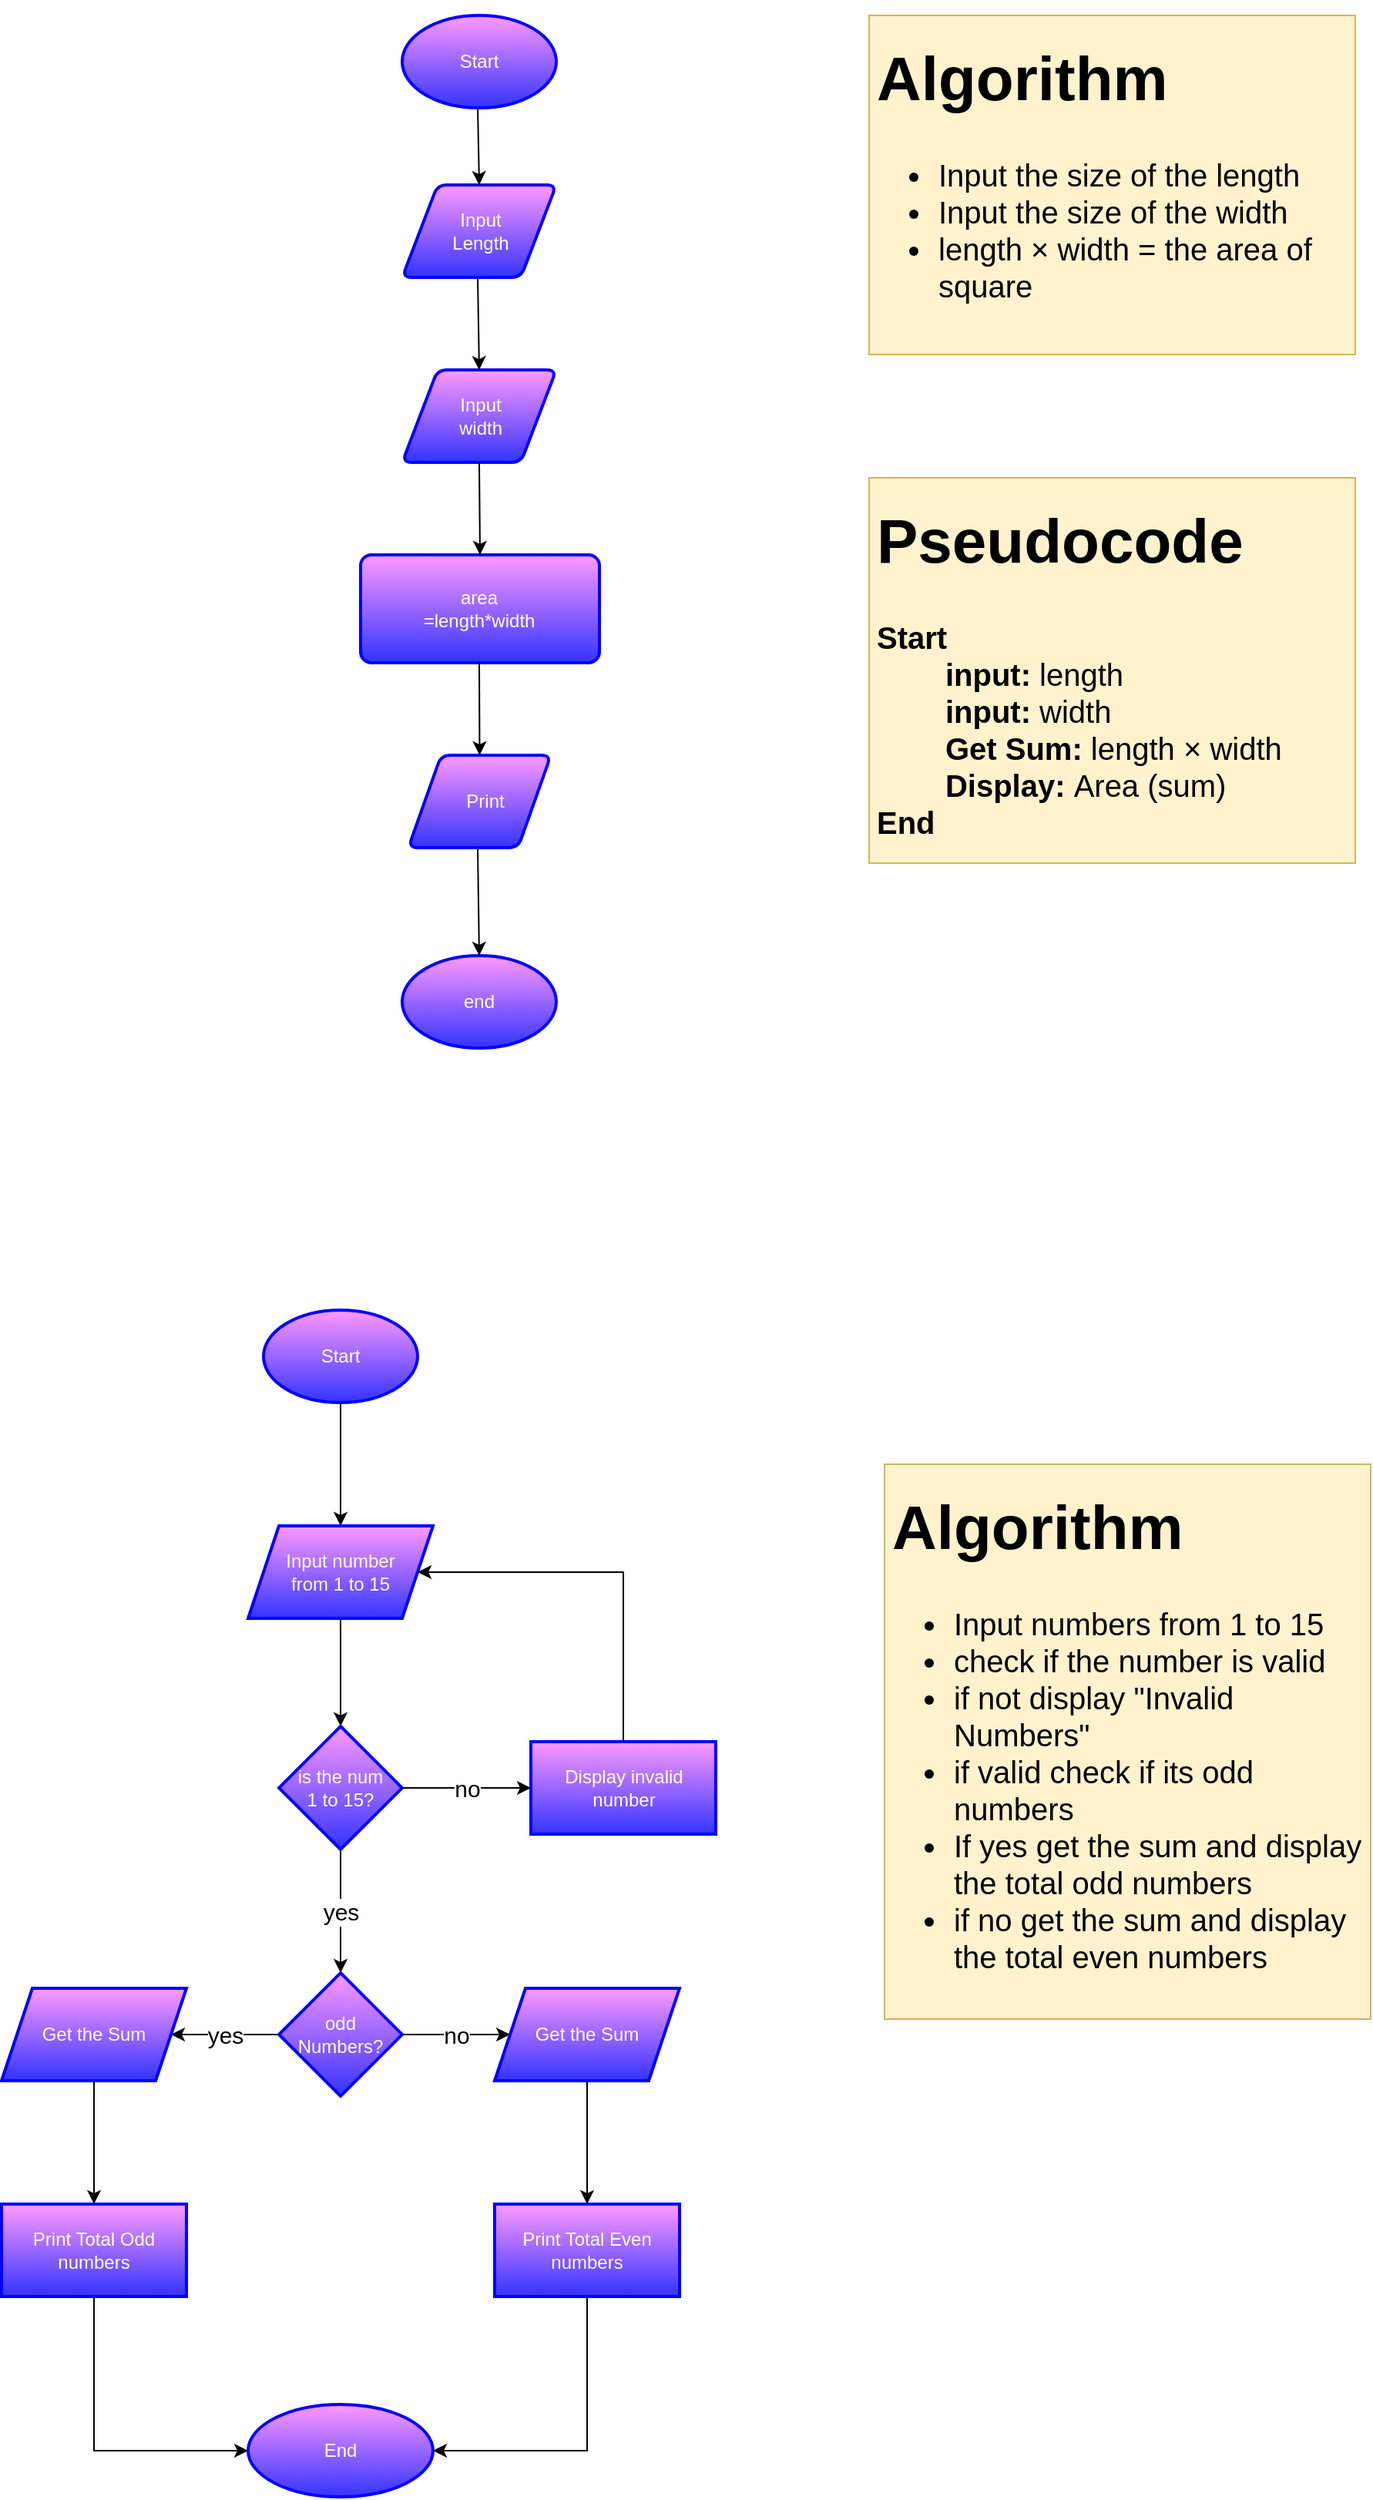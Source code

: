 <mxfile version="20.3.6" type="github"><diagram id="Z0NGanVp3dPL4eUwRF82" name="Page-1"><mxGraphModel dx="2170" dy="1150" grid="1" gridSize="10" guides="1" tooltips="1" connect="1" arrows="1" fold="1" page="1" pageScale="1" pageWidth="850" pageHeight="1100" math="0" shadow="0"><root><mxCell id="0"/><mxCell id="1" parent="0"/><mxCell id="awNwZyQskbNloVmt6hBe-3" value="" style="strokeWidth=2;html=1;shape=mxgraph.flowchart.start_1;whiteSpace=wrap;fillStyle=dots;strokeColor=#0000FF;fillColor=#FF99FF;gradientColor=#3333FF;" parent="1" vertex="1"><mxGeometry x="647" y="230" width="100" height="60" as="geometry"/></mxCell><mxCell id="awNwZyQskbNloVmt6hBe-5" value="" style="shape=parallelogram;html=1;strokeWidth=2;perimeter=parallelogramPerimeter;whiteSpace=wrap;rounded=1;arcSize=12;size=0.23;fillStyle=dots;strokeColor=#0000FF;fillColor=#FF99FF;gradientColor=#3333FF;" parent="1" vertex="1"><mxGeometry x="647" y="340" width="100" height="60" as="geometry"/></mxCell><mxCell id="awNwZyQskbNloVmt6hBe-6" value="" style="rounded=1;whiteSpace=wrap;html=1;absoluteArcSize=1;arcSize=14;strokeWidth=2;fillStyle=dots;strokeColor=#0000FF;fillColor=#FF99FF;gradientColor=#3333FF;" parent="1" vertex="1"><mxGeometry x="620" y="580" width="155" height="70" as="geometry"/></mxCell><mxCell id="awNwZyQskbNloVmt6hBe-8" value="" style="shape=parallelogram;html=1;strokeWidth=2;perimeter=parallelogramPerimeter;whiteSpace=wrap;rounded=1;arcSize=12;size=0.23;fillStyle=dots;strokeColor=#0000FF;fillColor=#FF99FF;gradientColor=#3333FF;" parent="1" vertex="1"><mxGeometry x="651" y="710" width="92.5" height="60" as="geometry"/></mxCell><mxCell id="awNwZyQskbNloVmt6hBe-9" value="" style="strokeWidth=2;html=1;shape=mxgraph.flowchart.start_1;whiteSpace=wrap;fillStyle=dots;strokeColor=#0000FF;fillColor=#FF99FF;gradientColor=#3333FF;" parent="1" vertex="1"><mxGeometry x="647" y="840" width="100" height="60" as="geometry"/></mxCell><mxCell id="awNwZyQskbNloVmt6hBe-10" value="Start" style="text;html=1;strokeColor=none;fillColor=none;align=center;verticalAlign=middle;whiteSpace=wrap;rounded=0;fillStyle=dots;fontColor=#FFFFFF;" parent="1" vertex="1"><mxGeometry x="667" y="245" width="60" height="30" as="geometry"/></mxCell><mxCell id="awNwZyQskbNloVmt6hBe-11" value="Input Length" style="text;html=1;strokeColor=none;fillColor=none;align=center;verticalAlign=middle;whiteSpace=wrap;rounded=0;fillStyle=dots;fontColor=#FFFFFF;" parent="1" vertex="1"><mxGeometry x="667.5" y="355" width="60" height="30" as="geometry"/></mxCell><mxCell id="awNwZyQskbNloVmt6hBe-13" value="" style="shape=parallelogram;html=1;strokeWidth=2;perimeter=parallelogramPerimeter;whiteSpace=wrap;rounded=1;arcSize=12;size=0.23;fillStyle=dots;strokeColor=#0000FF;fillColor=#FF99FF;gradientColor=#3333FF;" parent="1" vertex="1"><mxGeometry x="647" y="460" width="100" height="60" as="geometry"/></mxCell><mxCell id="awNwZyQskbNloVmt6hBe-14" value="Input width" style="text;html=1;strokeColor=none;fillColor=none;align=center;verticalAlign=middle;whiteSpace=wrap;rounded=0;fillStyle=dots;fontColor=#FFFFFF;" parent="1" vertex="1"><mxGeometry x="667.5" y="475" width="60" height="30" as="geometry"/></mxCell><mxCell id="awNwZyQskbNloVmt6hBe-15" value="area =length*width" style="text;html=1;strokeColor=none;fillColor=none;align=center;verticalAlign=middle;whiteSpace=wrap;rounded=0;fillStyle=dots;fontColor=#FFFFFF;" parent="1" vertex="1"><mxGeometry x="667" y="600" width="60" height="30" as="geometry"/></mxCell><mxCell id="awNwZyQskbNloVmt6hBe-16" value="Print" style="text;html=1;strokeColor=none;fillColor=none;align=center;verticalAlign=middle;whiteSpace=wrap;rounded=0;fillStyle=dots;fontColor=#FFFFFF;" parent="1" vertex="1"><mxGeometry x="670.5" y="725" width="60" height="30" as="geometry"/></mxCell><mxCell id="awNwZyQskbNloVmt6hBe-17" value="end" style="text;html=1;strokeColor=none;fillColor=none;align=center;verticalAlign=middle;whiteSpace=wrap;rounded=0;fillStyle=dots;fontColor=#FFFFFF;" parent="1" vertex="1"><mxGeometry x="666.5" y="855" width="60" height="30" as="geometry"/></mxCell><mxCell id="awNwZyQskbNloVmt6hBe-18" value="" style="endArrow=classic;html=1;rounded=0;fontColor=#FFFFFF;entryX=0.5;entryY=0;entryDx=0;entryDy=0;" parent="1" target="awNwZyQskbNloVmt6hBe-5" edge="1"><mxGeometry width="50" height="50" relative="1" as="geometry"><mxPoint x="696" y="290" as="sourcePoint"/><mxPoint x="732" y="310" as="targetPoint"/></mxGeometry></mxCell><mxCell id="awNwZyQskbNloVmt6hBe-19" value="" style="endArrow=classic;html=1;rounded=0;fontColor=#FFFFFF;entryX=0.5;entryY=0;entryDx=0;entryDy=0;" parent="1" target="awNwZyQskbNloVmt6hBe-13" edge="1"><mxGeometry width="50" height="50" relative="1" as="geometry"><mxPoint x="696" y="400.0" as="sourcePoint"/><mxPoint x="696" y="450.0" as="targetPoint"/></mxGeometry></mxCell><mxCell id="awNwZyQskbNloVmt6hBe-20" value="" style="endArrow=classic;html=1;rounded=0;fontColor=#FFFFFF;entryX=0.5;entryY=0;entryDx=0;entryDy=0;" parent="1" target="awNwZyQskbNloVmt6hBe-8" edge="1"><mxGeometry width="50" height="50" relative="1" as="geometry"><mxPoint x="697" y="650" as="sourcePoint"/><mxPoint x="702" y="680" as="targetPoint"/></mxGeometry></mxCell><mxCell id="awNwZyQskbNloVmt6hBe-21" value="" style="endArrow=classic;html=1;rounded=0;fontColor=#FFFFFF;entryX=0.5;entryY=0;entryDx=0;entryDy=0;" parent="1" target="awNwZyQskbNloVmt6hBe-6" edge="1"><mxGeometry width="50" height="50" relative="1" as="geometry"><mxPoint x="697" y="520" as="sourcePoint"/><mxPoint x="772" y="540" as="targetPoint"/></mxGeometry></mxCell><mxCell id="awNwZyQskbNloVmt6hBe-22" value="" style="endArrow=classic;html=1;rounded=0;fontColor=#FFFFFF;entryX=0.5;entryY=0;entryDx=0;entryDy=0;entryPerimeter=0;" parent="1" target="awNwZyQskbNloVmt6hBe-9" edge="1"><mxGeometry width="50" height="50" relative="1" as="geometry"><mxPoint x="696" y="770" as="sourcePoint"/><mxPoint x="696.25" y="830" as="targetPoint"/></mxGeometry></mxCell><mxCell id="bm8QYL__lu_jdWiM5B7H-17" value="&lt;h1&gt;Algorithm&lt;/h1&gt;&lt;p&gt;&lt;/p&gt;&lt;ul&gt;&lt;li&gt;Input the size of the length&lt;/li&gt;&lt;li&gt;Input the size of the width&lt;/li&gt;&lt;li&gt;length × width = the area of square&lt;/li&gt;&lt;/ul&gt;&lt;p&gt;&lt;/p&gt;" style="text;html=1;strokeColor=#d6b656;fillColor=#fff2cc;spacing=5;spacingTop=-20;whiteSpace=wrap;overflow=hidden;rounded=0;fontSize=20;" vertex="1" parent="1"><mxGeometry x="950" y="230" width="315.5" height="220" as="geometry"/></mxCell><mxCell id="bm8QYL__lu_jdWiM5B7H-18" value="&lt;h1&gt;Pseudocode&lt;/h1&gt;&lt;p&gt;&lt;/p&gt;&lt;b&gt;Start&lt;/b&gt;&lt;br&gt;&lt;b&gt;&lt;span style=&quot;white-space: pre;&quot;&gt;&#9;&lt;/span&gt;input:&amp;nbsp;&lt;/b&gt;length&lt;br&gt;&lt;b&gt;&lt;span style=&quot;white-space: pre;&quot;&gt;&#9;&lt;/span&gt;input:&amp;nbsp;&lt;/b&gt;width&lt;br&gt;&lt;b&gt;&lt;span style=&quot;white-space: pre;&quot;&gt;&#9;&lt;/span&gt;Get Sum: &lt;/b&gt;length × width&lt;br&gt;&lt;span style=&quot;white-space: pre;&quot;&gt;&#9;&lt;/span&gt;&lt;b&gt;Display: &lt;/b&gt;Area (sum)&lt;br&gt;&lt;b&gt;End&lt;/b&gt;&lt;br&gt;&lt;p&gt;&lt;/p&gt;" style="text;html=1;strokeColor=#d6b656;fillColor=#fff2cc;spacing=5;spacingTop=-20;whiteSpace=wrap;overflow=hidden;rounded=0;fontSize=20;" vertex="1" parent="1"><mxGeometry x="950" y="530" width="315.5" height="250" as="geometry"/></mxCell><mxCell id="bm8QYL__lu_jdWiM5B7H-22" value="" style="edgeStyle=orthogonalEdgeStyle;rounded=0;orthogonalLoop=1;jettySize=auto;html=1;fontSize=20;fontColor=#FFFFFF;" edge="1" parent="1" source="bm8QYL__lu_jdWiM5B7H-20" target="bm8QYL__lu_jdWiM5B7H-21"><mxGeometry relative="1" as="geometry"/></mxCell><mxCell id="bm8QYL__lu_jdWiM5B7H-20" value="&lt;font color=&quot;#ffffff&quot;&gt;Start&lt;/font&gt;" style="strokeWidth=2;html=1;shape=mxgraph.flowchart.start_1;whiteSpace=wrap;fillStyle=dots;strokeColor=#0000FF;fillColor=#FF99FF;gradientColor=#3333FF;" vertex="1" parent="1"><mxGeometry x="557" y="1070" width="100" height="60" as="geometry"/></mxCell><mxCell id="bm8QYL__lu_jdWiM5B7H-24" value="" style="edgeStyle=orthogonalEdgeStyle;rounded=0;orthogonalLoop=1;jettySize=auto;html=1;fontSize=20;fontColor=#FFFFFF;" edge="1" parent="1" source="bm8QYL__lu_jdWiM5B7H-21" target="bm8QYL__lu_jdWiM5B7H-23"><mxGeometry relative="1" as="geometry"/></mxCell><mxCell id="bm8QYL__lu_jdWiM5B7H-21" value="Input number&lt;br&gt;from 1 to 15" style="shape=parallelogram;perimeter=parallelogramPerimeter;whiteSpace=wrap;html=1;fixedSize=1;fillColor=#FF99FF;strokeColor=#0000FF;strokeWidth=2;fillStyle=dots;gradientColor=#3333FF;fontColor=#FFFFFF;" vertex="1" parent="1"><mxGeometry x="547" y="1210" width="120" height="60" as="geometry"/></mxCell><mxCell id="bm8QYL__lu_jdWiM5B7H-28" value="no" style="edgeStyle=orthogonalEdgeStyle;rounded=0;orthogonalLoop=1;jettySize=auto;html=1;labelBackgroundColor=#FFFFFF;fontSize=15;fontColor=#000000;" edge="1" parent="1" source="bm8QYL__lu_jdWiM5B7H-23" target="bm8QYL__lu_jdWiM5B7H-27"><mxGeometry relative="1" as="geometry"/></mxCell><mxCell id="bm8QYL__lu_jdWiM5B7H-33" value="yes" style="edgeStyle=orthogonalEdgeStyle;rounded=0;orthogonalLoop=1;jettySize=auto;html=1;labelBackgroundColor=#FFFFFF;fontSize=15;fontColor=#000000;" edge="1" parent="1" source="bm8QYL__lu_jdWiM5B7H-23" target="bm8QYL__lu_jdWiM5B7H-32"><mxGeometry relative="1" as="geometry"/></mxCell><mxCell id="bm8QYL__lu_jdWiM5B7H-23" value="is the num&lt;br&gt;1 to 15?" style="rhombus;whiteSpace=wrap;html=1;fillColor=#FF99FF;strokeColor=#0000FF;strokeWidth=2;fillStyle=dots;gradientColor=#3333FF;fontColor=#FFFFFF;" vertex="1" parent="1"><mxGeometry x="567" y="1340" width="80" height="80" as="geometry"/></mxCell><mxCell id="bm8QYL__lu_jdWiM5B7H-31" style="edgeStyle=orthogonalEdgeStyle;rounded=0;orthogonalLoop=1;jettySize=auto;html=1;exitX=0.5;exitY=0;exitDx=0;exitDy=0;entryX=1;entryY=0.5;entryDx=0;entryDy=0;labelBackgroundColor=#FFFFFF;fontSize=15;fontColor=#FFFFFF;" edge="1" parent="1" source="bm8QYL__lu_jdWiM5B7H-27" target="bm8QYL__lu_jdWiM5B7H-21"><mxGeometry relative="1" as="geometry"><Array as="points"><mxPoint x="790.5" y="1240"/></Array></mxGeometry></mxCell><mxCell id="bm8QYL__lu_jdWiM5B7H-27" value="Display invalid&lt;br&gt;number" style="whiteSpace=wrap;html=1;fillColor=#FF99FF;strokeColor=#0000FF;strokeWidth=2;fillStyle=dots;gradientColor=#3333FF;fontColor=#FFFFFF;" vertex="1" parent="1"><mxGeometry x="730.5" y="1350" width="120" height="60" as="geometry"/></mxCell><mxCell id="bm8QYL__lu_jdWiM5B7H-37" value="yes" style="edgeStyle=orthogonalEdgeStyle;rounded=0;orthogonalLoop=1;jettySize=auto;html=1;labelBackgroundColor=#FFFFFF;fontSize=15;fontColor=#000000;" edge="1" parent="1" source="bm8QYL__lu_jdWiM5B7H-32" target="bm8QYL__lu_jdWiM5B7H-36"><mxGeometry relative="1" as="geometry"/></mxCell><mxCell id="bm8QYL__lu_jdWiM5B7H-46" value="no" style="edgeStyle=orthogonalEdgeStyle;rounded=0;orthogonalLoop=1;jettySize=auto;html=1;labelBackgroundColor=#FFFFFF;fontSize=15;fontColor=#000000;" edge="1" parent="1" source="bm8QYL__lu_jdWiM5B7H-32" target="bm8QYL__lu_jdWiM5B7H-45"><mxGeometry relative="1" as="geometry"/></mxCell><mxCell id="bm8QYL__lu_jdWiM5B7H-32" value="odd&lt;br&gt;Numbers?" style="rhombus;whiteSpace=wrap;html=1;fillColor=#FF99FF;strokeColor=#0000FF;strokeWidth=2;fillStyle=dots;gradientColor=#3333FF;fontColor=#FFFFFF;" vertex="1" parent="1"><mxGeometry x="567" y="1500" width="80" height="80" as="geometry"/></mxCell><mxCell id="bm8QYL__lu_jdWiM5B7H-44" value="" style="edgeStyle=orthogonalEdgeStyle;rounded=0;orthogonalLoop=1;jettySize=auto;html=1;labelBackgroundColor=#FFFFFF;fontSize=15;fontColor=#FFFFFF;" edge="1" parent="1" source="bm8QYL__lu_jdWiM5B7H-36" target="bm8QYL__lu_jdWiM5B7H-43"><mxGeometry relative="1" as="geometry"/></mxCell><mxCell id="bm8QYL__lu_jdWiM5B7H-36" value="Get the Sum" style="shape=parallelogram;perimeter=parallelogramPerimeter;whiteSpace=wrap;html=1;fixedSize=1;fillColor=#FF99FF;strokeColor=#0000FF;strokeWidth=2;fillStyle=dots;gradientColor=#3333FF;fontColor=#FFFFFF;" vertex="1" parent="1"><mxGeometry x="387" y="1510" width="120" height="60" as="geometry"/></mxCell><mxCell id="bm8QYL__lu_jdWiM5B7H-52" style="edgeStyle=orthogonalEdgeStyle;rounded=0;orthogonalLoop=1;jettySize=auto;html=1;exitX=0.5;exitY=1;exitDx=0;exitDy=0;entryX=0;entryY=0.5;entryDx=0;entryDy=0;labelBackgroundColor=#FFFFFF;fontSize=15;fontColor=#FFFFFF;" edge="1" parent="1" source="bm8QYL__lu_jdWiM5B7H-43" target="bm8QYL__lu_jdWiM5B7H-49"><mxGeometry relative="1" as="geometry"/></mxCell><mxCell id="bm8QYL__lu_jdWiM5B7H-43" value="Print Total Odd numbers" style="whiteSpace=wrap;html=1;fillColor=#FF99FF;strokeColor=#0000FF;strokeWidth=2;fillStyle=dots;gradientColor=#3333FF;fontColor=#FFFFFF;" vertex="1" parent="1"><mxGeometry x="387" y="1650" width="120" height="60" as="geometry"/></mxCell><mxCell id="bm8QYL__lu_jdWiM5B7H-48" value="" style="edgeStyle=orthogonalEdgeStyle;rounded=0;orthogonalLoop=1;jettySize=auto;html=1;labelBackgroundColor=#FFFFFF;fontSize=15;fontColor=#FFFFFF;" edge="1" parent="1" source="bm8QYL__lu_jdWiM5B7H-45" target="bm8QYL__lu_jdWiM5B7H-47"><mxGeometry relative="1" as="geometry"/></mxCell><mxCell id="bm8QYL__lu_jdWiM5B7H-45" value="Get the Sum" style="shape=parallelogram;perimeter=parallelogramPerimeter;whiteSpace=wrap;html=1;fixedSize=1;fillColor=#FF99FF;strokeColor=#0000FF;strokeWidth=2;fillStyle=dots;gradientColor=#3333FF;fontColor=#FFFFFF;" vertex="1" parent="1"><mxGeometry x="707" y="1510" width="120" height="60" as="geometry"/></mxCell><mxCell id="bm8QYL__lu_jdWiM5B7H-51" style="edgeStyle=orthogonalEdgeStyle;rounded=0;orthogonalLoop=1;jettySize=auto;html=1;exitX=0.5;exitY=1;exitDx=0;exitDy=0;entryX=1;entryY=0.5;entryDx=0;entryDy=0;labelBackgroundColor=#FFFFFF;fontSize=15;fontColor=#FFFFFF;" edge="1" parent="1" source="bm8QYL__lu_jdWiM5B7H-47" target="bm8QYL__lu_jdWiM5B7H-49"><mxGeometry relative="1" as="geometry"/></mxCell><mxCell id="bm8QYL__lu_jdWiM5B7H-47" value="Print Total Even numbers" style="whiteSpace=wrap;html=1;fillColor=#FF99FF;strokeColor=#0000FF;strokeWidth=2;fillStyle=dots;gradientColor=#3333FF;fontColor=#FFFFFF;" vertex="1" parent="1"><mxGeometry x="707" y="1650" width="120" height="60" as="geometry"/></mxCell><mxCell id="bm8QYL__lu_jdWiM5B7H-49" value="End" style="ellipse;whiteSpace=wrap;html=1;fillColor=#FF99FF;strokeColor=#0000FF;strokeWidth=2;fillStyle=dots;gradientColor=#3333FF;fontColor=#FFFFFF;" vertex="1" parent="1"><mxGeometry x="547" y="1780" width="120" height="60" as="geometry"/></mxCell><mxCell id="bm8QYL__lu_jdWiM5B7H-53" value="&lt;h1&gt;Algorithm&lt;/h1&gt;&lt;p&gt;&lt;/p&gt;&lt;ul&gt;&lt;li&gt;Input numbers from 1 to 15&lt;/li&gt;&lt;li&gt;check if the number is valid&lt;/li&gt;&lt;li&gt;if not display &quot;Invalid Numbers&quot;&lt;/li&gt;&lt;li&gt;if valid check if its odd numbers&lt;/li&gt;&lt;li&gt;If yes get the sum and display the total odd numbers&lt;/li&gt;&lt;li&gt;if no get the sum and display the total even numbers&lt;/li&gt;&lt;/ul&gt;&lt;p&gt;&lt;/p&gt;" style="text;html=1;strokeColor=#d6b656;fillColor=#fff2cc;spacing=5;spacingTop=-20;whiteSpace=wrap;overflow=hidden;rounded=0;fontSize=20;" vertex="1" parent="1"><mxGeometry x="960" y="1170" width="315.5" height="360" as="geometry"/></mxCell></root></mxGraphModel></diagram></mxfile>